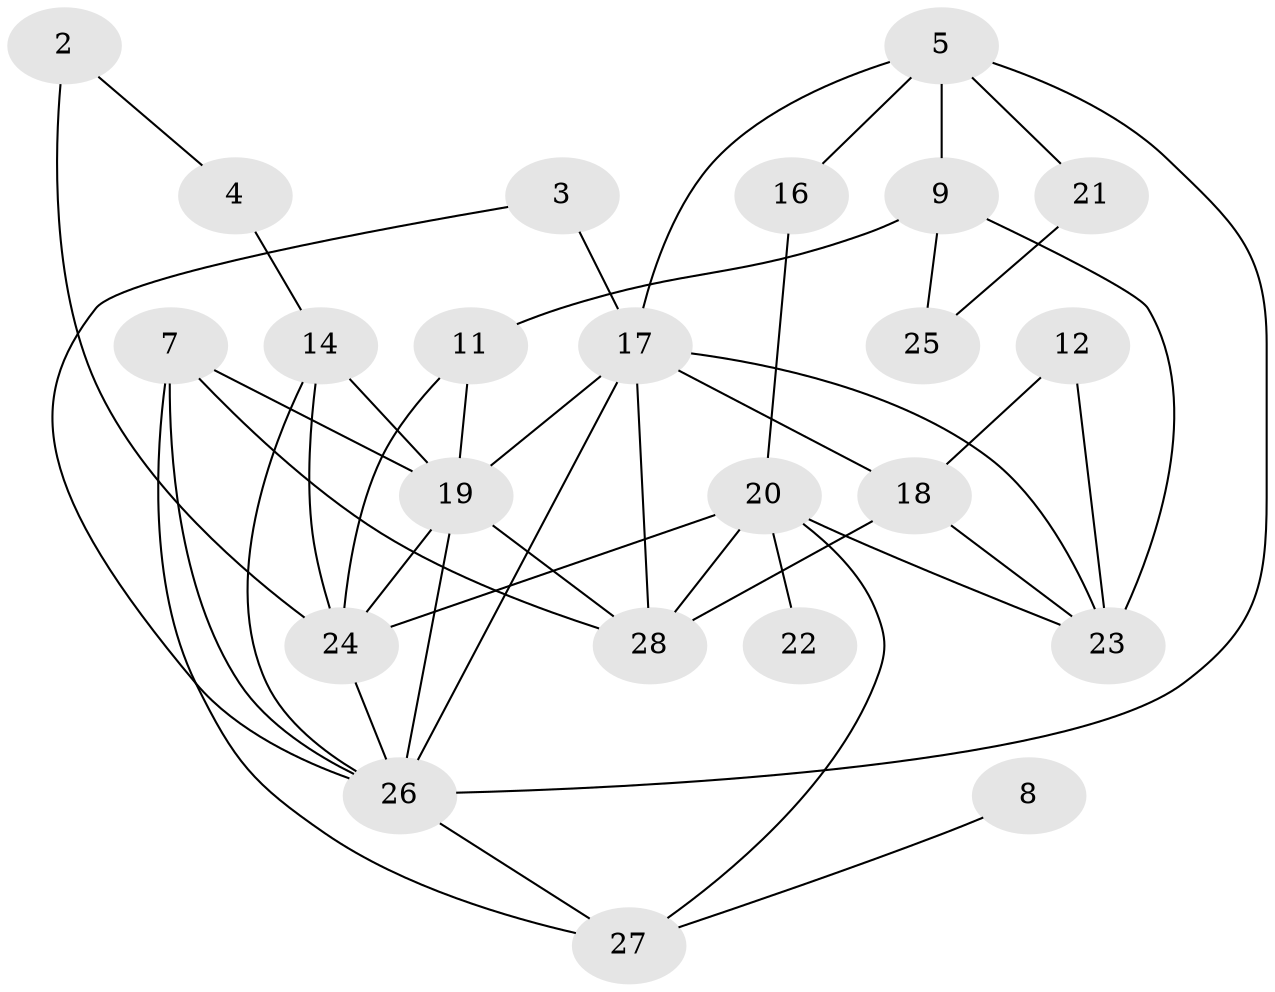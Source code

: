 // original degree distribution, {2: 0.2903225806451613, 5: 0.06451612903225806, 0: 0.053763440860215055, 4: 0.15053763440860216, 6: 0.03225806451612903, 3: 0.22580645161290322, 1: 0.1827956989247312}
// Generated by graph-tools (version 1.1) at 2025/35/03/04/25 23:35:46]
// undirected, 23 vertices, 44 edges
graph export_dot {
  node [color=gray90,style=filled];
  2;
  3;
  4;
  5;
  7;
  8;
  9;
  11;
  12;
  14;
  16;
  17;
  18;
  19;
  20;
  21;
  22;
  23;
  24;
  25;
  26;
  27;
  28;
  2 -- 4 [weight=1.0];
  2 -- 24 [weight=1.0];
  3 -- 17 [weight=2.0];
  3 -- 26 [weight=1.0];
  4 -- 14 [weight=1.0];
  5 -- 9 [weight=1.0];
  5 -- 16 [weight=1.0];
  5 -- 17 [weight=1.0];
  5 -- 21 [weight=1.0];
  5 -- 26 [weight=1.0];
  7 -- 19 [weight=1.0];
  7 -- 26 [weight=1.0];
  7 -- 27 [weight=1.0];
  7 -- 28 [weight=1.0];
  8 -- 27 [weight=1.0];
  9 -- 11 [weight=1.0];
  9 -- 23 [weight=3.0];
  9 -- 25 [weight=1.0];
  11 -- 19 [weight=1.0];
  11 -- 24 [weight=1.0];
  12 -- 18 [weight=1.0];
  12 -- 23 [weight=1.0];
  14 -- 19 [weight=2.0];
  14 -- 24 [weight=1.0];
  14 -- 26 [weight=1.0];
  16 -- 20 [weight=1.0];
  17 -- 18 [weight=1.0];
  17 -- 19 [weight=1.0];
  17 -- 23 [weight=1.0];
  17 -- 26 [weight=1.0];
  17 -- 28 [weight=1.0];
  18 -- 23 [weight=1.0];
  18 -- 28 [weight=2.0];
  19 -- 24 [weight=2.0];
  19 -- 26 [weight=1.0];
  19 -- 28 [weight=1.0];
  20 -- 22 [weight=2.0];
  20 -- 23 [weight=1.0];
  20 -- 24 [weight=2.0];
  20 -- 27 [weight=1.0];
  20 -- 28 [weight=1.0];
  21 -- 25 [weight=1.0];
  24 -- 26 [weight=1.0];
  26 -- 27 [weight=1.0];
}
